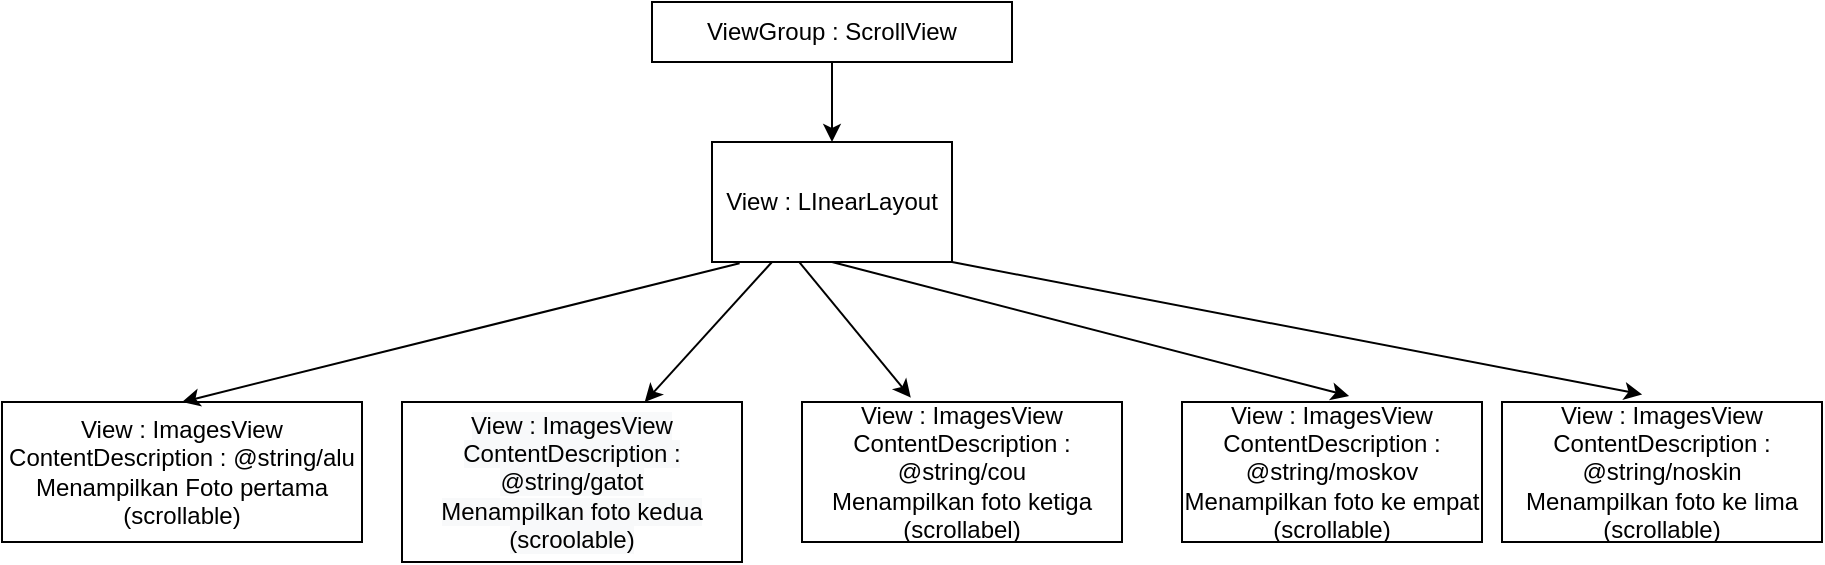 <mxfile version="17.1.2" type="device"><diagram id="MGmZHj2DMTJ3zFn2LH2Y" name="Page-1"><mxGraphModel dx="1038" dy="579" grid="1" gridSize="10" guides="1" tooltips="1" connect="1" arrows="1" fold="1" page="1" pageScale="1" pageWidth="850" pageHeight="1100" math="0" shadow="0"><root><mxCell id="0"/><mxCell id="1" parent="0"/><mxCell id="n7HhEBi_rR2mSuD_F-BP-8" style="edgeStyle=orthogonalEdgeStyle;rounded=0;orthogonalLoop=1;jettySize=auto;html=1;entryX=0.5;entryY=0;entryDx=0;entryDy=0;" edge="1" parent="1" source="n7HhEBi_rR2mSuD_F-BP-1" target="n7HhEBi_rR2mSuD_F-BP-2"><mxGeometry relative="1" as="geometry"/></mxCell><mxCell id="n7HhEBi_rR2mSuD_F-BP-1" value="ViewGroup : ScrollView" style="rounded=0;whiteSpace=wrap;html=1;" vertex="1" parent="1"><mxGeometry x="335" y="70" width="180" height="30" as="geometry"/></mxCell><mxCell id="n7HhEBi_rR2mSuD_F-BP-2" value="View : LInearLayout" style="rounded=0;whiteSpace=wrap;html=1;" vertex="1" parent="1"><mxGeometry x="365" y="140" width="120" height="60" as="geometry"/></mxCell><mxCell id="n7HhEBi_rR2mSuD_F-BP-3" value="View : ImagesView&lt;br&gt;ContentDescription : @string/alu&lt;br&gt;Menampilkan Foto pertama&lt;br&gt;(scrollable)" style="rounded=0;whiteSpace=wrap;html=1;" vertex="1" parent="1"><mxGeometry x="10" y="270" width="180" height="70" as="geometry"/></mxCell><mxCell id="n7HhEBi_rR2mSuD_F-BP-4" value="&lt;span style=&quot;color: rgb(0 , 0 , 0) ; font-family: &amp;#34;helvetica&amp;#34; ; font-size: 12px ; font-style: normal ; font-weight: 400 ; letter-spacing: normal ; text-align: center ; text-indent: 0px ; text-transform: none ; word-spacing: 0px ; background-color: rgb(248 , 249 , 250) ; display: inline ; float: none&quot;&gt;View : ImagesView&lt;/span&gt;&lt;br style=&quot;color: rgb(0 , 0 , 0) ; font-family: &amp;#34;helvetica&amp;#34; ; font-size: 12px ; font-style: normal ; font-weight: 400 ; letter-spacing: normal ; text-align: center ; text-indent: 0px ; text-transform: none ; word-spacing: 0px ; background-color: rgb(248 , 249 , 250)&quot;&gt;&lt;span style=&quot;color: rgb(0 , 0 , 0) ; font-family: &amp;#34;helvetica&amp;#34; ; font-size: 12px ; font-style: normal ; font-weight: 400 ; letter-spacing: normal ; text-align: center ; text-indent: 0px ; text-transform: none ; word-spacing: 0px ; background-color: rgb(248 , 249 , 250) ; display: inline ; float: none&quot;&gt;ContentDescription : @string/gatot&lt;br&gt;Menampilkan foto kedua&lt;br&gt;(scroolable)&lt;br&gt;&lt;/span&gt;" style="rounded=0;whiteSpace=wrap;html=1;" vertex="1" parent="1"><mxGeometry x="210" y="270" width="170" height="80" as="geometry"/></mxCell><mxCell id="n7HhEBi_rR2mSuD_F-BP-5" value="&lt;span&gt;View : ImagesView&lt;/span&gt;&lt;br&gt;&lt;span&gt;ContentDescription : @string/cou&lt;br&gt;Menampilkan foto ketiga&lt;br&gt;(scrollabel)&lt;br&gt;&lt;/span&gt;" style="rounded=0;whiteSpace=wrap;html=1;" vertex="1" parent="1"><mxGeometry x="410" y="270" width="160" height="70" as="geometry"/></mxCell><mxCell id="n7HhEBi_rR2mSuD_F-BP-6" value="&lt;span&gt;View : ImagesView&lt;/span&gt;&lt;br&gt;&lt;span&gt;ContentDescription : @string/moskov&lt;br&gt;Menampilkan foto ke empat&lt;br&gt;(scrollable)&lt;br&gt;&lt;/span&gt;" style="rounded=0;whiteSpace=wrap;html=1;" vertex="1" parent="1"><mxGeometry x="600" y="270" width="150" height="70" as="geometry"/></mxCell><mxCell id="n7HhEBi_rR2mSuD_F-BP-7" value="&lt;span&gt;View : ImagesView&lt;/span&gt;&lt;br&gt;&lt;span&gt;ContentDescription : @string/noskin&lt;br&gt;Menampilkan foto ke lima&lt;br&gt;(scrollable)&lt;br&gt;&lt;/span&gt;" style="rounded=0;whiteSpace=wrap;html=1;" vertex="1" parent="1"><mxGeometry x="760" y="270" width="160" height="70" as="geometry"/></mxCell><mxCell id="n7HhEBi_rR2mSuD_F-BP-11" value="" style="endArrow=classic;html=1;rounded=0;entryX=0.5;entryY=0;entryDx=0;entryDy=0;exitX=0.115;exitY=1.01;exitDx=0;exitDy=0;exitPerimeter=0;" edge="1" parent="1" source="n7HhEBi_rR2mSuD_F-BP-2" target="n7HhEBi_rR2mSuD_F-BP-3"><mxGeometry width="50" height="50" relative="1" as="geometry"><mxPoint x="400" y="220" as="sourcePoint"/><mxPoint x="450" y="170" as="targetPoint"/></mxGeometry></mxCell><mxCell id="n7HhEBi_rR2mSuD_F-BP-12" value="" style="endArrow=classic;html=1;rounded=0;exitX=0.25;exitY=1;exitDx=0;exitDy=0;" edge="1" parent="1" source="n7HhEBi_rR2mSuD_F-BP-2" target="n7HhEBi_rR2mSuD_F-BP-4"><mxGeometry width="50" height="50" relative="1" as="geometry"><mxPoint x="378.8" y="200.6" as="sourcePoint"/><mxPoint x="100" y="270" as="targetPoint"/></mxGeometry></mxCell><mxCell id="n7HhEBi_rR2mSuD_F-BP-13" value="" style="endArrow=classic;html=1;rounded=0;entryX=0.34;entryY=-0.031;entryDx=0;entryDy=0;entryPerimeter=0;exitX=0.362;exitY=0.997;exitDx=0;exitDy=0;exitPerimeter=0;" edge="1" parent="1" source="n7HhEBi_rR2mSuD_F-BP-2" target="n7HhEBi_rR2mSuD_F-BP-5"><mxGeometry width="50" height="50" relative="1" as="geometry"><mxPoint x="410" y="190" as="sourcePoint"/><mxPoint x="110" y="280" as="targetPoint"/></mxGeometry></mxCell><mxCell id="n7HhEBi_rR2mSuD_F-BP-14" value="" style="endArrow=classic;html=1;rounded=0;entryX=0.557;entryY=-0.043;entryDx=0;entryDy=0;exitX=0.5;exitY=1;exitDx=0;exitDy=0;entryPerimeter=0;" edge="1" parent="1" source="n7HhEBi_rR2mSuD_F-BP-2" target="n7HhEBi_rR2mSuD_F-BP-6"><mxGeometry width="50" height="50" relative="1" as="geometry"><mxPoint x="398.8" y="220.6" as="sourcePoint"/><mxPoint x="120" y="290" as="targetPoint"/></mxGeometry></mxCell><mxCell id="n7HhEBi_rR2mSuD_F-BP-15" value="" style="endArrow=classic;html=1;rounded=0;entryX=0.438;entryY=-0.054;entryDx=0;entryDy=0;exitX=1;exitY=1;exitDx=0;exitDy=0;entryPerimeter=0;" edge="1" parent="1" source="n7HhEBi_rR2mSuD_F-BP-2" target="n7HhEBi_rR2mSuD_F-BP-7"><mxGeometry width="50" height="50" relative="1" as="geometry"><mxPoint x="408.8" y="230.6" as="sourcePoint"/><mxPoint x="130" y="300" as="targetPoint"/></mxGeometry></mxCell></root></mxGraphModel></diagram></mxfile>